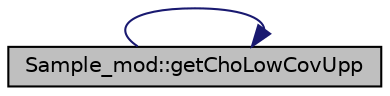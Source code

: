 digraph "Sample_mod::getChoLowCovUpp"
{
 // LATEX_PDF_SIZE
  edge [fontname="Helvetica",fontsize="10",labelfontname="Helvetica",labelfontsize="10"];
  node [fontname="Helvetica",fontsize="10",shape=record];
  rankdir="LR";
  Node1 [label="Sample_mod::getChoLowCovUpp",height=0.2,width=0.4,color="black", fillcolor="grey75", style="filled", fontcolor="black",tooltip="Return the lower triangle Cholesky Factor of the covariance matrix of a set of points in the lower pa..."];
  Node1 -> Node1 [color="midnightblue",fontsize="10",style="solid",fontname="Helvetica"];
}
